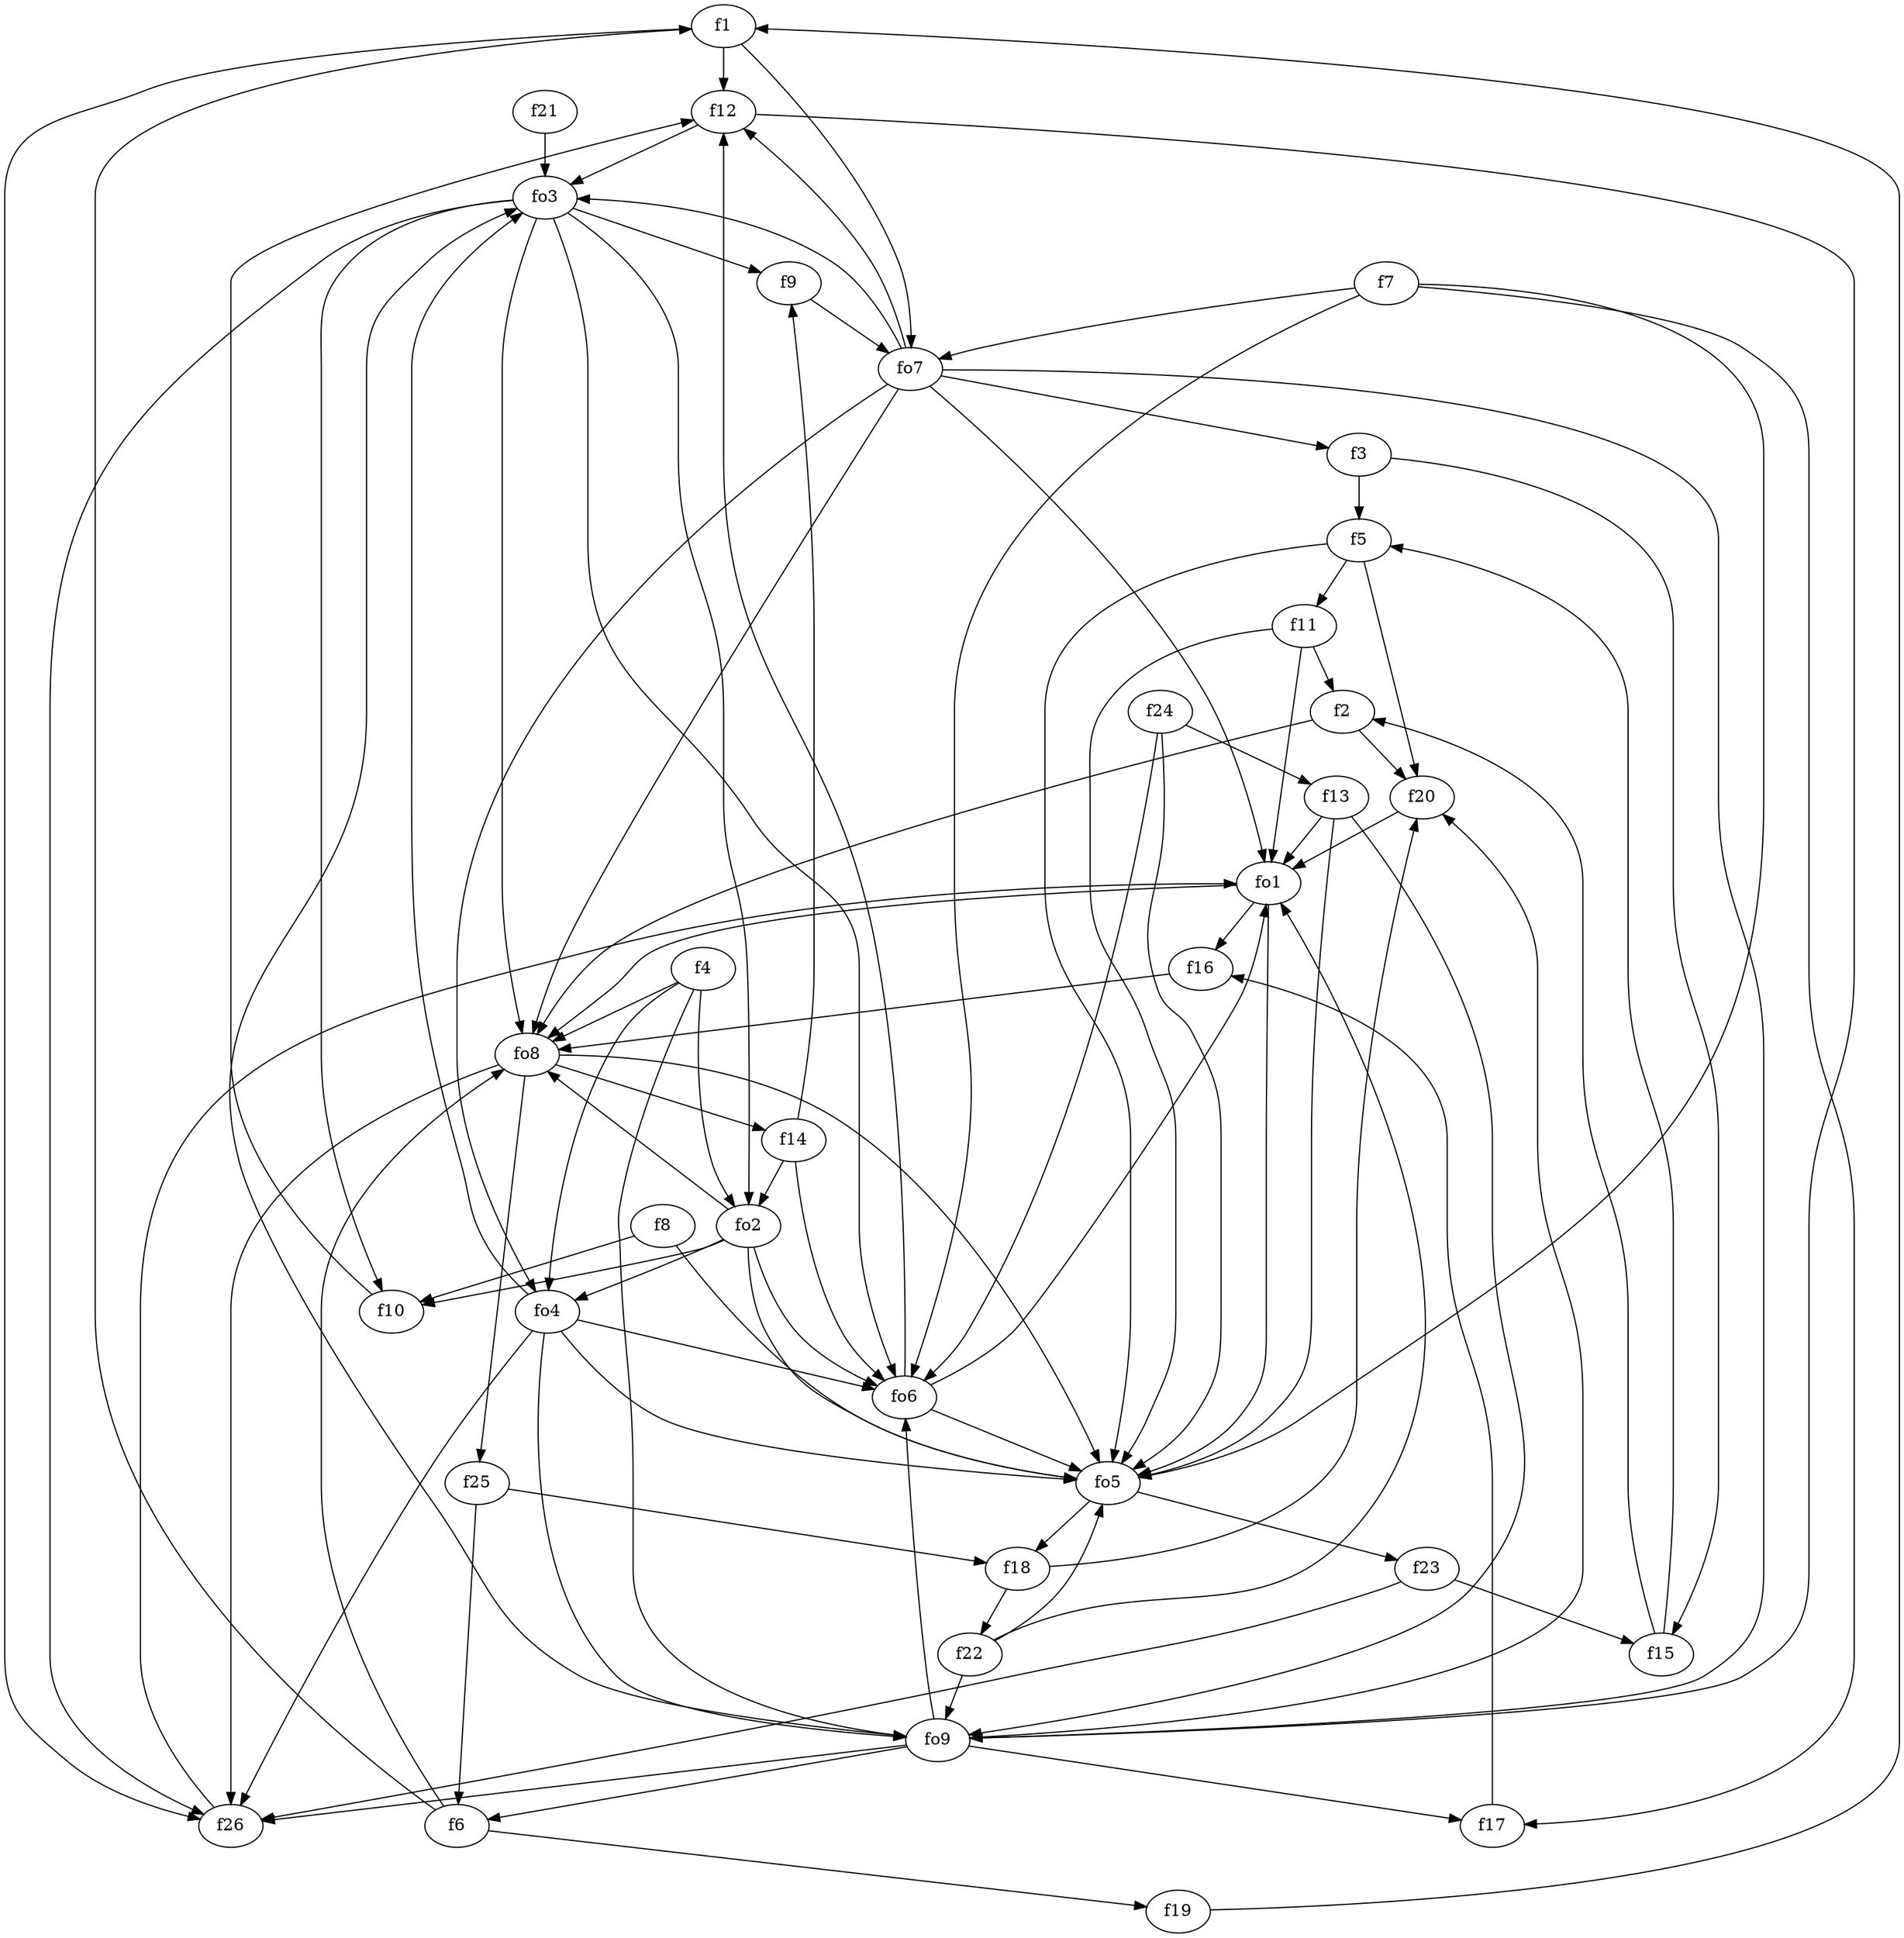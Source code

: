 strict digraph  {
f1;
f2;
f3;
f4;
f5;
f6;
f7;
f8;
f9;
f10;
f11;
f12;
f13;
f14;
f15;
f16;
f17;
f18;
f19;
f20;
f21;
f22;
f23;
f24;
f25;
f26;
fo1;
fo2;
fo3;
fo4;
fo5;
fo6;
fo7;
fo8;
fo9;
f1 -> fo7  [weight=2];
f1 -> f12  [weight=2];
f1 -> f26  [weight=2];
f2 -> f20  [weight=2];
f2 -> fo8  [weight=2];
f3 -> f15  [weight=2];
f3 -> f5  [weight=2];
f4 -> fo4  [weight=2];
f4 -> fo2  [weight=2];
f4 -> fo9  [weight=2];
f4 -> fo8  [weight=2];
f5 -> f20  [weight=2];
f5 -> f11  [weight=2];
f5 -> fo5  [weight=2];
f6 -> f19  [weight=2];
f6 -> fo8  [weight=2];
f6 -> f1  [weight=2];
f7 -> f17  [weight=2];
f7 -> fo7  [weight=2];
f7 -> fo5  [weight=2];
f7 -> fo6  [weight=2];
f8 -> f10  [weight=2];
f8 -> fo5  [weight=2];
f9 -> fo7  [weight=2];
f10 -> f12  [weight=2];
f11 -> f2  [weight=2];
f11 -> fo5  [weight=2];
f11 -> fo1  [weight=2];
f12 -> fo9  [weight=2];
f12 -> fo3  [weight=2];
f13 -> fo1  [weight=2];
f13 -> fo5  [weight=2];
f13 -> fo9  [weight=2];
f14 -> fo2  [weight=2];
f14 -> fo6  [weight=2];
f14 -> f9  [weight=2];
f15 -> f2  [weight=2];
f15 -> f5  [weight=2];
f16 -> fo8  [weight=2];
f17 -> f16  [weight=2];
f18 -> f20  [weight=2];
f18 -> f22  [weight=2];
f19 -> f1  [weight=2];
f20 -> fo1  [weight=2];
f21 -> fo3  [weight=2];
f22 -> fo9  [weight=2];
f22 -> fo5  [weight=2];
f22 -> fo1  [weight=2];
f23 -> f26  [weight=2];
f23 -> f15  [weight=2];
f24 -> fo6  [weight=2];
f24 -> f13  [weight=2];
f24 -> fo5  [weight=2];
f25 -> f18  [weight=2];
f25 -> f6  [weight=2];
f26 -> fo1  [weight=2];
fo1 -> fo8  [weight=2];
fo1 -> f16  [weight=2];
fo1 -> fo5  [weight=2];
fo2 -> fo6  [weight=2];
fo2 -> fo8  [weight=2];
fo2 -> f10  [weight=2];
fo2 -> fo5  [weight=2];
fo2 -> fo4  [weight=2];
fo3 -> f26  [weight=2];
fo3 -> fo2  [weight=2];
fo3 -> fo6  [weight=2];
fo3 -> f10  [weight=2];
fo3 -> f9  [weight=2];
fo3 -> fo8  [weight=2];
fo4 -> fo6  [weight=2];
fo4 -> fo9  [weight=2];
fo4 -> fo3  [weight=2];
fo4 -> fo5  [weight=2];
fo4 -> f26  [weight=2];
fo5 -> f18  [weight=2];
fo5 -> f23  [weight=2];
fo6 -> fo5  [weight=2];
fo6 -> f12  [weight=2];
fo6 -> fo1  [weight=2];
fo7 -> fo8  [weight=2];
fo7 -> fo1  [weight=2];
fo7 -> f12  [weight=2];
fo7 -> fo4  [weight=2];
fo7 -> fo3  [weight=2];
fo7 -> fo9  [weight=2];
fo7 -> f3  [weight=2];
fo8 -> fo5  [weight=2];
fo8 -> f26  [weight=2];
fo8 -> f25  [weight=2];
fo8 -> f14  [weight=2];
fo9 -> fo3  [weight=2];
fo9 -> f6  [weight=2];
fo9 -> f17  [weight=2];
fo9 -> f26  [weight=2];
fo9 -> f20  [weight=2];
fo9 -> fo6  [weight=2];
}
